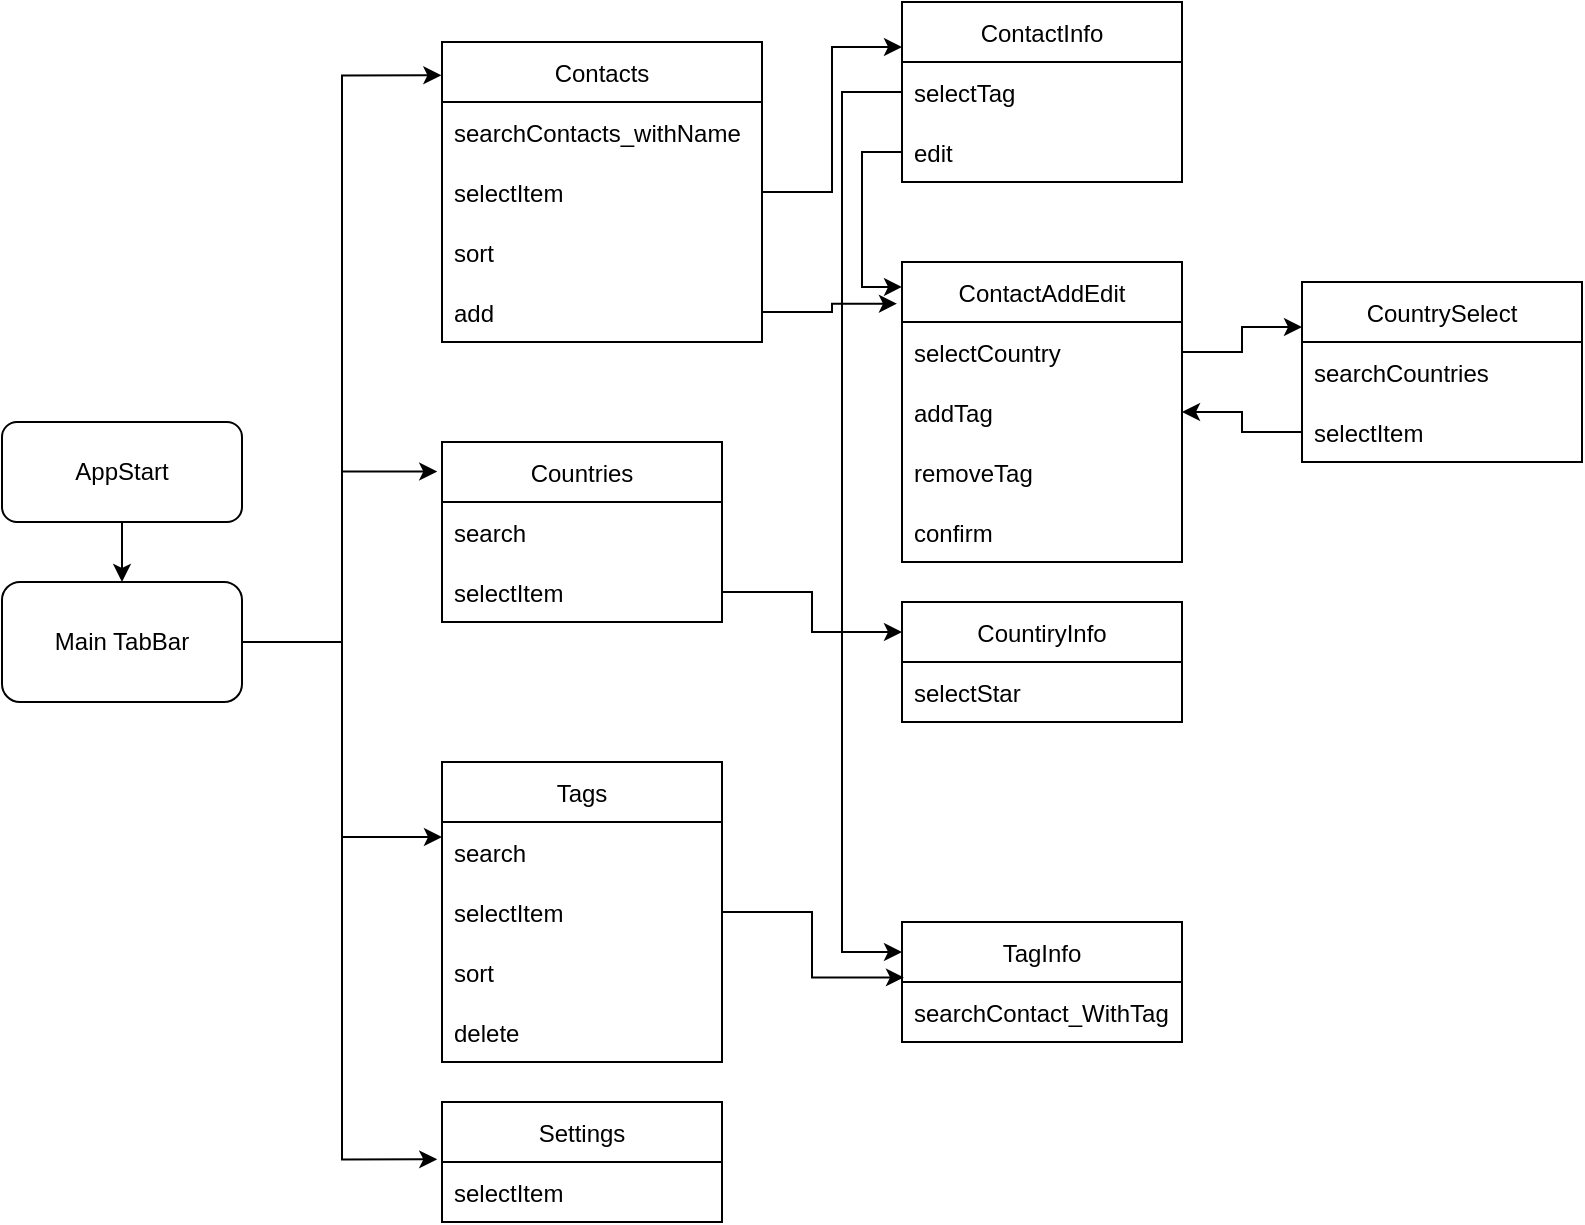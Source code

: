 <mxfile version="15.7.0" type="github">
  <diagram id="C5RBs43oDa-KdzZeNtuy" name="Page-1">
    <mxGraphModel dx="573" dy="937" grid="1" gridSize="10" guides="1" tooltips="1" connect="1" arrows="1" fold="1" page="1" pageScale="1" pageWidth="827" pageHeight="1169" math="0" shadow="0">
      <root>
        <mxCell id="WIyWlLk6GJQsqaUBKTNV-0" />
        <mxCell id="WIyWlLk6GJQsqaUBKTNV-1" parent="WIyWlLk6GJQsqaUBKTNV-0" />
        <mxCell id="o2APlAC0CG98JbOVOzzz-56" style="edgeStyle=orthogonalEdgeStyle;rounded=0;orthogonalLoop=1;jettySize=auto;html=1;entryX=0.5;entryY=0;entryDx=0;entryDy=0;" parent="WIyWlLk6GJQsqaUBKTNV-1" source="WIyWlLk6GJQsqaUBKTNV-3" target="o2APlAC0CG98JbOVOzzz-1" edge="1">
          <mxGeometry relative="1" as="geometry" />
        </mxCell>
        <mxCell id="WIyWlLk6GJQsqaUBKTNV-3" value="AppStart" style="rounded=1;whiteSpace=wrap;html=1;fontSize=12;glass=0;strokeWidth=1;shadow=0;" parent="WIyWlLk6GJQsqaUBKTNV-1" vertex="1">
          <mxGeometry y="230" width="120" height="50" as="geometry" />
        </mxCell>
        <mxCell id="o2APlAC0CG98JbOVOzzz-57" style="edgeStyle=orthogonalEdgeStyle;rounded=0;orthogonalLoop=1;jettySize=auto;html=1;entryX=-0.002;entryY=0.111;entryDx=0;entryDy=0;entryPerimeter=0;" parent="WIyWlLk6GJQsqaUBKTNV-1" source="o2APlAC0CG98JbOVOzzz-1" target="o2APlAC0CG98JbOVOzzz-20" edge="1">
          <mxGeometry relative="1" as="geometry" />
        </mxCell>
        <mxCell id="o2APlAC0CG98JbOVOzzz-58" style="edgeStyle=orthogonalEdgeStyle;rounded=0;orthogonalLoop=1;jettySize=auto;html=1;entryX=-0.017;entryY=0.164;entryDx=0;entryDy=0;entryPerimeter=0;" parent="WIyWlLk6GJQsqaUBKTNV-1" source="o2APlAC0CG98JbOVOzzz-1" target="o2APlAC0CG98JbOVOzzz-44" edge="1">
          <mxGeometry relative="1" as="geometry" />
        </mxCell>
        <mxCell id="o2APlAC0CG98JbOVOzzz-59" style="edgeStyle=orthogonalEdgeStyle;rounded=0;orthogonalLoop=1;jettySize=auto;html=1;entryX=0;entryY=0.25;entryDx=0;entryDy=0;" parent="WIyWlLk6GJQsqaUBKTNV-1" source="o2APlAC0CG98JbOVOzzz-1" target="o2APlAC0CG98JbOVOzzz-48" edge="1">
          <mxGeometry relative="1" as="geometry" />
        </mxCell>
        <mxCell id="o2APlAC0CG98JbOVOzzz-60" style="edgeStyle=orthogonalEdgeStyle;rounded=0;orthogonalLoop=1;jettySize=auto;html=1;entryX=-0.017;entryY=-0.044;entryDx=0;entryDy=0;entryPerimeter=0;" parent="WIyWlLk6GJQsqaUBKTNV-1" source="o2APlAC0CG98JbOVOzzz-1" target="o2APlAC0CG98JbOVOzzz-53" edge="1">
          <mxGeometry relative="1" as="geometry">
            <Array as="points">
              <mxPoint x="170" y="340" />
              <mxPoint x="170" y="599" />
            </Array>
          </mxGeometry>
        </mxCell>
        <mxCell id="o2APlAC0CG98JbOVOzzz-1" value="Main TabBar" style="rounded=1;whiteSpace=wrap;html=1;" parent="WIyWlLk6GJQsqaUBKTNV-1" vertex="1">
          <mxGeometry y="310" width="120" height="60" as="geometry" />
        </mxCell>
        <mxCell id="o2APlAC0CG98JbOVOzzz-20" value="Contacts" style="swimlane;fontStyle=0;childLayout=stackLayout;horizontal=1;startSize=30;horizontalStack=0;resizeParent=1;resizeParentMax=0;resizeLast=0;collapsible=1;marginBottom=0;" parent="WIyWlLk6GJQsqaUBKTNV-1" vertex="1">
          <mxGeometry x="220" y="40" width="160" height="150" as="geometry" />
        </mxCell>
        <mxCell id="o2APlAC0CG98JbOVOzzz-21" value="searchContacts_withName" style="text;strokeColor=none;fillColor=none;align=left;verticalAlign=middle;spacingLeft=4;spacingRight=4;overflow=hidden;points=[[0,0.5],[1,0.5]];portConstraint=eastwest;rotatable=0;" parent="o2APlAC0CG98JbOVOzzz-20" vertex="1">
          <mxGeometry y="30" width="160" height="30" as="geometry" />
        </mxCell>
        <mxCell id="o2APlAC0CG98JbOVOzzz-22" value="selectItem" style="text;strokeColor=none;fillColor=none;align=left;verticalAlign=middle;spacingLeft=4;spacingRight=4;overflow=hidden;points=[[0,0.5],[1,0.5]];portConstraint=eastwest;rotatable=0;" parent="o2APlAC0CG98JbOVOzzz-20" vertex="1">
          <mxGeometry y="60" width="160" height="30" as="geometry" />
        </mxCell>
        <mxCell id="o2APlAC0CG98JbOVOzzz-23" value="sort" style="text;strokeColor=none;fillColor=none;align=left;verticalAlign=middle;spacingLeft=4;spacingRight=4;overflow=hidden;points=[[0,0.5],[1,0.5]];portConstraint=eastwest;rotatable=0;" parent="o2APlAC0CG98JbOVOzzz-20" vertex="1">
          <mxGeometry y="90" width="160" height="30" as="geometry" />
        </mxCell>
        <mxCell id="o2APlAC0CG98JbOVOzzz-31" value="add" style="text;strokeColor=none;fillColor=none;align=left;verticalAlign=middle;spacingLeft=4;spacingRight=4;overflow=hidden;points=[[0,0.5],[1,0.5]];portConstraint=eastwest;rotatable=0;" parent="o2APlAC0CG98JbOVOzzz-20" vertex="1">
          <mxGeometry y="120" width="160" height="30" as="geometry" />
        </mxCell>
        <mxCell id="o2APlAC0CG98JbOVOzzz-44" value="Countries" style="swimlane;fontStyle=0;childLayout=stackLayout;horizontal=1;startSize=30;horizontalStack=0;resizeParent=1;resizeParentMax=0;resizeLast=0;collapsible=1;marginBottom=0;" parent="WIyWlLk6GJQsqaUBKTNV-1" vertex="1">
          <mxGeometry x="220" y="240" width="140" height="90" as="geometry" />
        </mxCell>
        <mxCell id="o2APlAC0CG98JbOVOzzz-45" value="search" style="text;strokeColor=none;fillColor=none;align=left;verticalAlign=middle;spacingLeft=4;spacingRight=4;overflow=hidden;points=[[0,0.5],[1,0.5]];portConstraint=eastwest;rotatable=0;" parent="o2APlAC0CG98JbOVOzzz-44" vertex="1">
          <mxGeometry y="30" width="140" height="30" as="geometry" />
        </mxCell>
        <mxCell id="o2APlAC0CG98JbOVOzzz-46" value="selectItem" style="text;strokeColor=none;fillColor=none;align=left;verticalAlign=middle;spacingLeft=4;spacingRight=4;overflow=hidden;points=[[0,0.5],[1,0.5]];portConstraint=eastwest;rotatable=0;" parent="o2APlAC0CG98JbOVOzzz-44" vertex="1">
          <mxGeometry y="60" width="140" height="30" as="geometry" />
        </mxCell>
        <mxCell id="o2APlAC0CG98JbOVOzzz-48" value="Tags" style="swimlane;fontStyle=0;childLayout=stackLayout;horizontal=1;startSize=30;horizontalStack=0;resizeParent=1;resizeParentMax=0;resizeLast=0;collapsible=1;marginBottom=0;" parent="WIyWlLk6GJQsqaUBKTNV-1" vertex="1">
          <mxGeometry x="220" y="400" width="140" height="150" as="geometry" />
        </mxCell>
        <mxCell id="o2APlAC0CG98JbOVOzzz-49" value="search" style="text;strokeColor=none;fillColor=none;align=left;verticalAlign=middle;spacingLeft=4;spacingRight=4;overflow=hidden;points=[[0,0.5],[1,0.5]];portConstraint=eastwest;rotatable=0;" parent="o2APlAC0CG98JbOVOzzz-48" vertex="1">
          <mxGeometry y="30" width="140" height="30" as="geometry" />
        </mxCell>
        <mxCell id="o2APlAC0CG98JbOVOzzz-50" value="selectItem" style="text;strokeColor=none;fillColor=none;align=left;verticalAlign=middle;spacingLeft=4;spacingRight=4;overflow=hidden;points=[[0,0.5],[1,0.5]];portConstraint=eastwest;rotatable=0;" parent="o2APlAC0CG98JbOVOzzz-48" vertex="1">
          <mxGeometry y="60" width="140" height="30" as="geometry" />
        </mxCell>
        <mxCell id="o2APlAC0CG98JbOVOzzz-51" value="sort" style="text;strokeColor=none;fillColor=none;align=left;verticalAlign=middle;spacingLeft=4;spacingRight=4;overflow=hidden;points=[[0,0.5],[1,0.5]];portConstraint=eastwest;rotatable=0;" parent="o2APlAC0CG98JbOVOzzz-48" vertex="1">
          <mxGeometry y="90" width="140" height="30" as="geometry" />
        </mxCell>
        <mxCell id="o2APlAC0CG98JbOVOzzz-82" value="delete" style="text;strokeColor=none;fillColor=none;align=left;verticalAlign=middle;spacingLeft=4;spacingRight=4;overflow=hidden;points=[[0,0.5],[1,0.5]];portConstraint=eastwest;rotatable=0;" parent="o2APlAC0CG98JbOVOzzz-48" vertex="1">
          <mxGeometry y="120" width="140" height="30" as="geometry" />
        </mxCell>
        <mxCell id="o2APlAC0CG98JbOVOzzz-52" value="Settings" style="swimlane;fontStyle=0;childLayout=stackLayout;horizontal=1;startSize=30;horizontalStack=0;resizeParent=1;resizeParentMax=0;resizeLast=0;collapsible=1;marginBottom=0;" parent="WIyWlLk6GJQsqaUBKTNV-1" vertex="1">
          <mxGeometry x="220" y="570" width="140" height="60" as="geometry" />
        </mxCell>
        <mxCell id="o2APlAC0CG98JbOVOzzz-53" value="selectItem" style="text;strokeColor=none;fillColor=none;align=left;verticalAlign=middle;spacingLeft=4;spacingRight=4;overflow=hidden;points=[[0,0.5],[1,0.5]];portConstraint=eastwest;rotatable=0;" parent="o2APlAC0CG98JbOVOzzz-52" vertex="1">
          <mxGeometry y="30" width="140" height="30" as="geometry" />
        </mxCell>
        <mxCell id="o2APlAC0CG98JbOVOzzz-61" value="ContactInfo" style="swimlane;fontStyle=0;childLayout=stackLayout;horizontal=1;startSize=30;horizontalStack=0;resizeParent=1;resizeParentMax=0;resizeLast=0;collapsible=1;marginBottom=0;" parent="WIyWlLk6GJQsqaUBKTNV-1" vertex="1">
          <mxGeometry x="450" y="20" width="140" height="90" as="geometry" />
        </mxCell>
        <mxCell id="o2APlAC0CG98JbOVOzzz-62" value="selectTag" style="text;strokeColor=none;fillColor=none;align=left;verticalAlign=middle;spacingLeft=4;spacingRight=4;overflow=hidden;points=[[0,0.5],[1,0.5]];portConstraint=eastwest;rotatable=0;" parent="o2APlAC0CG98JbOVOzzz-61" vertex="1">
          <mxGeometry y="30" width="140" height="30" as="geometry" />
        </mxCell>
        <mxCell id="o2APlAC0CG98JbOVOzzz-63" value="edit" style="text;strokeColor=none;fillColor=none;align=left;verticalAlign=middle;spacingLeft=4;spacingRight=4;overflow=hidden;points=[[0,0.5],[1,0.5]];portConstraint=eastwest;rotatable=0;" parent="o2APlAC0CG98JbOVOzzz-61" vertex="1">
          <mxGeometry y="60" width="140" height="30" as="geometry" />
        </mxCell>
        <mxCell id="o2APlAC0CG98JbOVOzzz-65" value="ContactAddEdit" style="swimlane;fontStyle=0;childLayout=stackLayout;horizontal=1;startSize=30;horizontalStack=0;resizeParent=1;resizeParentMax=0;resizeLast=0;collapsible=1;marginBottom=0;" parent="WIyWlLk6GJQsqaUBKTNV-1" vertex="1">
          <mxGeometry x="450" y="150" width="140" height="150" as="geometry" />
        </mxCell>
        <mxCell id="o2APlAC0CG98JbOVOzzz-67" value="selectCountry" style="text;strokeColor=none;fillColor=none;align=left;verticalAlign=middle;spacingLeft=4;spacingRight=4;overflow=hidden;points=[[0,0.5],[1,0.5]];portConstraint=eastwest;rotatable=0;" parent="o2APlAC0CG98JbOVOzzz-65" vertex="1">
          <mxGeometry y="30" width="140" height="30" as="geometry" />
        </mxCell>
        <mxCell id="o2APlAC0CG98JbOVOzzz-66" value="addTag" style="text;strokeColor=none;fillColor=none;align=left;verticalAlign=middle;spacingLeft=4;spacingRight=4;overflow=hidden;points=[[0,0.5],[1,0.5]];portConstraint=eastwest;rotatable=0;" parent="o2APlAC0CG98JbOVOzzz-65" vertex="1">
          <mxGeometry y="60" width="140" height="30" as="geometry" />
        </mxCell>
        <mxCell id="o2APlAC0CG98JbOVOzzz-92" value="removeTag" style="text;strokeColor=none;fillColor=none;align=left;verticalAlign=middle;spacingLeft=4;spacingRight=4;overflow=hidden;points=[[0,0.5],[1,0.5]];portConstraint=eastwest;rotatable=0;" parent="o2APlAC0CG98JbOVOzzz-65" vertex="1">
          <mxGeometry y="90" width="140" height="30" as="geometry" />
        </mxCell>
        <mxCell id="o2APlAC0CG98JbOVOzzz-68" value="confirm" style="text;strokeColor=none;fillColor=none;align=left;verticalAlign=middle;spacingLeft=4;spacingRight=4;overflow=hidden;points=[[0,0.5],[1,0.5]];portConstraint=eastwest;rotatable=0;" parent="o2APlAC0CG98JbOVOzzz-65" vertex="1">
          <mxGeometry y="120" width="140" height="30" as="geometry" />
        </mxCell>
        <mxCell id="o2APlAC0CG98JbOVOzzz-70" style="edgeStyle=orthogonalEdgeStyle;rounded=0;orthogonalLoop=1;jettySize=auto;html=1;entryX=0;entryY=0.25;entryDx=0;entryDy=0;" parent="WIyWlLk6GJQsqaUBKTNV-1" source="o2APlAC0CG98JbOVOzzz-22" target="o2APlAC0CG98JbOVOzzz-61" edge="1">
          <mxGeometry relative="1" as="geometry" />
        </mxCell>
        <mxCell id="o2APlAC0CG98JbOVOzzz-72" style="edgeStyle=orthogonalEdgeStyle;rounded=0;orthogonalLoop=1;jettySize=auto;html=1;entryX=-0.018;entryY=0.139;entryDx=0;entryDy=0;entryPerimeter=0;" parent="WIyWlLk6GJQsqaUBKTNV-1" source="o2APlAC0CG98JbOVOzzz-31" target="o2APlAC0CG98JbOVOzzz-65" edge="1">
          <mxGeometry relative="1" as="geometry" />
        </mxCell>
        <mxCell id="o2APlAC0CG98JbOVOzzz-73" value="CountiryInfo" style="swimlane;fontStyle=0;childLayout=stackLayout;horizontal=1;startSize=30;horizontalStack=0;resizeParent=1;resizeParentMax=0;resizeLast=0;collapsible=1;marginBottom=0;" parent="WIyWlLk6GJQsqaUBKTNV-1" vertex="1">
          <mxGeometry x="450" y="320" width="140" height="60" as="geometry" />
        </mxCell>
        <mxCell id="o2APlAC0CG98JbOVOzzz-74" value="selectStar" style="text;strokeColor=none;fillColor=none;align=left;verticalAlign=middle;spacingLeft=4;spacingRight=4;overflow=hidden;points=[[0,0.5],[1,0.5]];portConstraint=eastwest;rotatable=0;" parent="o2APlAC0CG98JbOVOzzz-73" vertex="1">
          <mxGeometry y="30" width="140" height="30" as="geometry" />
        </mxCell>
        <mxCell id="o2APlAC0CG98JbOVOzzz-77" style="edgeStyle=orthogonalEdgeStyle;rounded=0;orthogonalLoop=1;jettySize=auto;html=1;entryX=0;entryY=0.25;entryDx=0;entryDy=0;" parent="WIyWlLk6GJQsqaUBKTNV-1" source="o2APlAC0CG98JbOVOzzz-46" target="o2APlAC0CG98JbOVOzzz-73" edge="1">
          <mxGeometry relative="1" as="geometry" />
        </mxCell>
        <mxCell id="o2APlAC0CG98JbOVOzzz-78" value="TagInfo" style="swimlane;fontStyle=0;childLayout=stackLayout;horizontal=1;startSize=30;horizontalStack=0;resizeParent=1;resizeParentMax=0;resizeLast=0;collapsible=1;marginBottom=0;" parent="WIyWlLk6GJQsqaUBKTNV-1" vertex="1">
          <mxGeometry x="450" y="480" width="140" height="60" as="geometry" />
        </mxCell>
        <mxCell id="o2APlAC0CG98JbOVOzzz-79" value="searchContact_WithTag" style="text;strokeColor=none;fillColor=none;align=left;verticalAlign=middle;spacingLeft=4;spacingRight=4;overflow=hidden;points=[[0,0.5],[1,0.5]];portConstraint=eastwest;rotatable=0;" parent="o2APlAC0CG98JbOVOzzz-78" vertex="1">
          <mxGeometry y="30" width="140" height="30" as="geometry" />
        </mxCell>
        <mxCell id="o2APlAC0CG98JbOVOzzz-83" style="edgeStyle=orthogonalEdgeStyle;rounded=0;orthogonalLoop=1;jettySize=auto;html=1;entryX=0.007;entryY=-0.077;entryDx=0;entryDy=0;entryPerimeter=0;" parent="WIyWlLk6GJQsqaUBKTNV-1" source="o2APlAC0CG98JbOVOzzz-50" target="o2APlAC0CG98JbOVOzzz-79" edge="1">
          <mxGeometry relative="1" as="geometry" />
        </mxCell>
        <mxCell id="o2APlAC0CG98JbOVOzzz-84" style="edgeStyle=orthogonalEdgeStyle;rounded=0;orthogonalLoop=1;jettySize=auto;html=1;entryX=0;entryY=0.083;entryDx=0;entryDy=0;entryPerimeter=0;" parent="WIyWlLk6GJQsqaUBKTNV-1" source="o2APlAC0CG98JbOVOzzz-63" target="o2APlAC0CG98JbOVOzzz-65" edge="1">
          <mxGeometry relative="1" as="geometry" />
        </mxCell>
        <mxCell id="o2APlAC0CG98JbOVOzzz-87" value="CountrySelect" style="swimlane;fontStyle=0;childLayout=stackLayout;horizontal=1;startSize=30;horizontalStack=0;resizeParent=1;resizeParentMax=0;resizeLast=0;collapsible=1;marginBottom=0;" parent="WIyWlLk6GJQsqaUBKTNV-1" vertex="1">
          <mxGeometry x="650" y="160" width="140" height="90" as="geometry" />
        </mxCell>
        <mxCell id="o2APlAC0CG98JbOVOzzz-88" value="searchCountries" style="text;strokeColor=none;fillColor=none;align=left;verticalAlign=middle;spacingLeft=4;spacingRight=4;overflow=hidden;points=[[0,0.5],[1,0.5]];portConstraint=eastwest;rotatable=0;" parent="o2APlAC0CG98JbOVOzzz-87" vertex="1">
          <mxGeometry y="30" width="140" height="30" as="geometry" />
        </mxCell>
        <mxCell id="o2APlAC0CG98JbOVOzzz-89" value="selectItem" style="text;strokeColor=none;fillColor=none;align=left;verticalAlign=middle;spacingLeft=4;spacingRight=4;overflow=hidden;points=[[0,0.5],[1,0.5]];portConstraint=eastwest;rotatable=0;" parent="o2APlAC0CG98JbOVOzzz-87" vertex="1">
          <mxGeometry y="60" width="140" height="30" as="geometry" />
        </mxCell>
        <mxCell id="o2APlAC0CG98JbOVOzzz-91" style="edgeStyle=orthogonalEdgeStyle;rounded=0;orthogonalLoop=1;jettySize=auto;html=1;entryX=0;entryY=0.25;entryDx=0;entryDy=0;" parent="WIyWlLk6GJQsqaUBKTNV-1" source="o2APlAC0CG98JbOVOzzz-67" target="o2APlAC0CG98JbOVOzzz-87" edge="1">
          <mxGeometry relative="1" as="geometry" />
        </mxCell>
        <mxCell id="z-Nof6fN2RMVWOaLV0kP-1" style="edgeStyle=orthogonalEdgeStyle;rounded=0;orthogonalLoop=1;jettySize=auto;html=1;entryX=1;entryY=0.5;entryDx=0;entryDy=0;" edge="1" parent="WIyWlLk6GJQsqaUBKTNV-1" source="o2APlAC0CG98JbOVOzzz-89" target="o2APlAC0CG98JbOVOzzz-66">
          <mxGeometry relative="1" as="geometry" />
        </mxCell>
        <mxCell id="z-Nof6fN2RMVWOaLV0kP-2" style="edgeStyle=orthogonalEdgeStyle;rounded=0;orthogonalLoop=1;jettySize=auto;html=1;exitX=0;exitY=0.5;exitDx=0;exitDy=0;entryX=0;entryY=0.25;entryDx=0;entryDy=0;" edge="1" parent="WIyWlLk6GJQsqaUBKTNV-1" source="o2APlAC0CG98JbOVOzzz-62" target="o2APlAC0CG98JbOVOzzz-78">
          <mxGeometry relative="1" as="geometry">
            <Array as="points">
              <mxPoint x="420" y="65" />
              <mxPoint x="420" y="495" />
            </Array>
          </mxGeometry>
        </mxCell>
      </root>
    </mxGraphModel>
  </diagram>
</mxfile>
